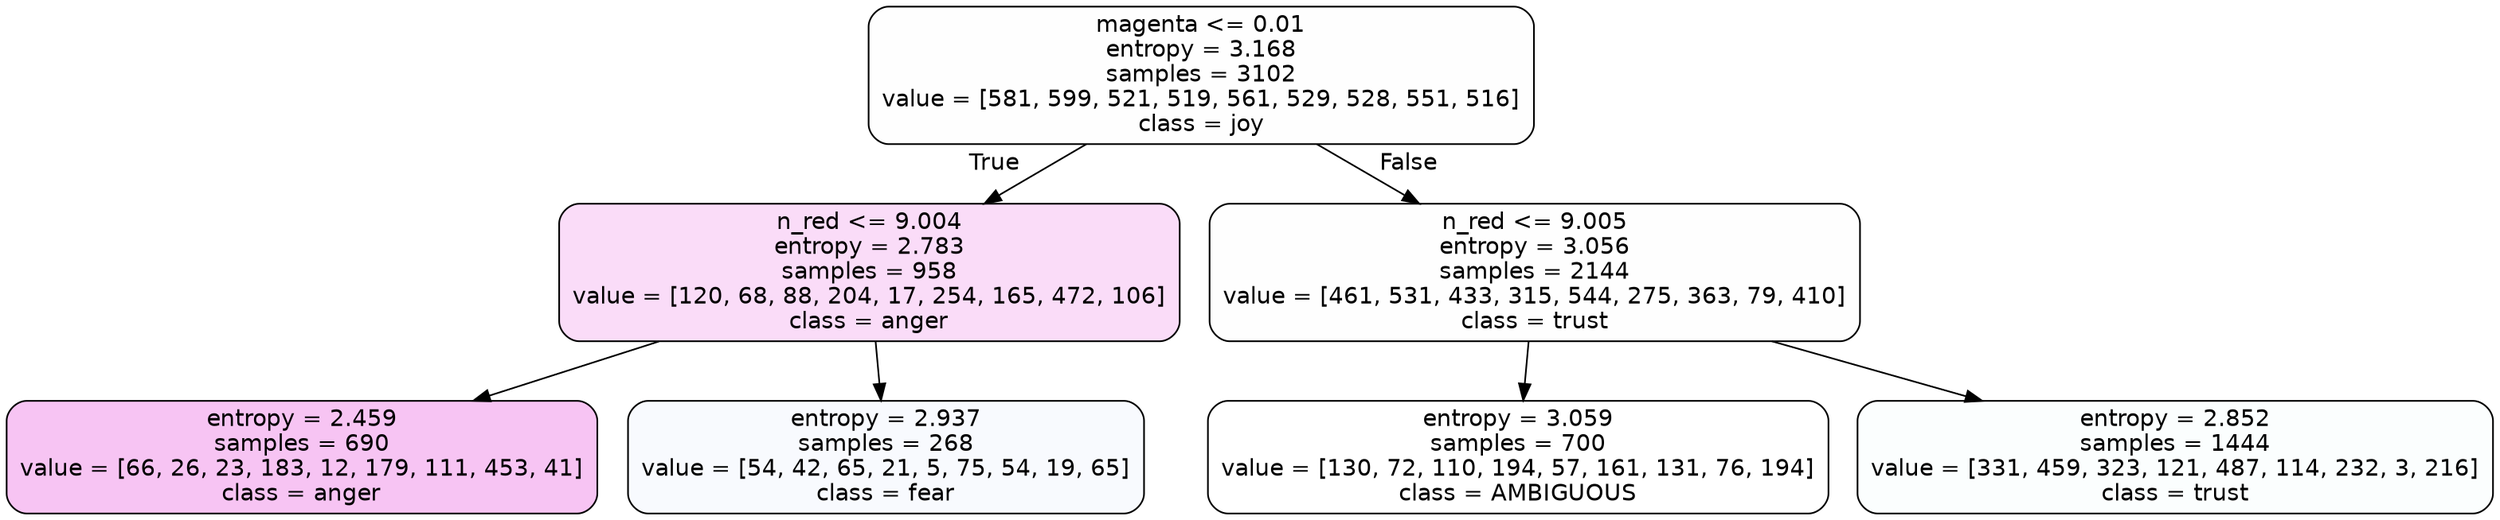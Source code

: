 digraph Tree {
node [shape=box, style="filled, rounded", color="black", fontname=helvetica] ;
edge [fontname=helvetica] ;
0 [label="magenta <= 0.01\nentropy = 3.168\nsamples = 3102\nvalue = [581, 599, 521, 519, 561, 529, 528, 551, 516]\nclass = joy", fillcolor="#d7e53901"] ;
1 [label="n_red <= 9.004\nentropy = 2.783\nsamples = 958\nvalue = [120, 68, 88, 204, 17, 254, 165, 472, 106]\nclass = anger", fillcolor="#e539d72d"] ;
0 -> 1 [labeldistance=2.5, labelangle=45, headlabel="True"] ;
2 [label="entropy = 2.459\nsamples = 690\nvalue = [66, 26, 23, 183, 12, 179, 111, 453, 41]\nclass = anger", fillcolor="#e539d74c"] ;
1 -> 2 ;
3 [label="entropy = 2.937\nsamples = 268\nvalue = [54, 42, 65, 21, 5, 75, 54, 19, 65]\nclass = fear", fillcolor="#3964e508"] ;
1 -> 3 ;
4 [label="n_red <= 9.005\nentropy = 3.056\nsamples = 2144\nvalue = [461, 531, 433, 315, 544, 275, 363, 79, 410]\nclass = trust", fillcolor="#39d7e501"] ;
0 -> 4 [labeldistance=2.5, labelangle=-45, headlabel="False"] ;
5 [label="entropy = 3.059\nsamples = 700\nvalue = [130, 72, 110, 194, 57, 161, 131, 76, 194]\nclass = AMBIGUOUS", fillcolor="#39e58100"] ;
4 -> 5 ;
6 [label="entropy = 2.852\nsamples = 1444\nvalue = [331, 459, 323, 121, 487, 114, 232, 3, 216]\nclass = trust", fillcolor="#39d7e504"] ;
4 -> 6 ;
}